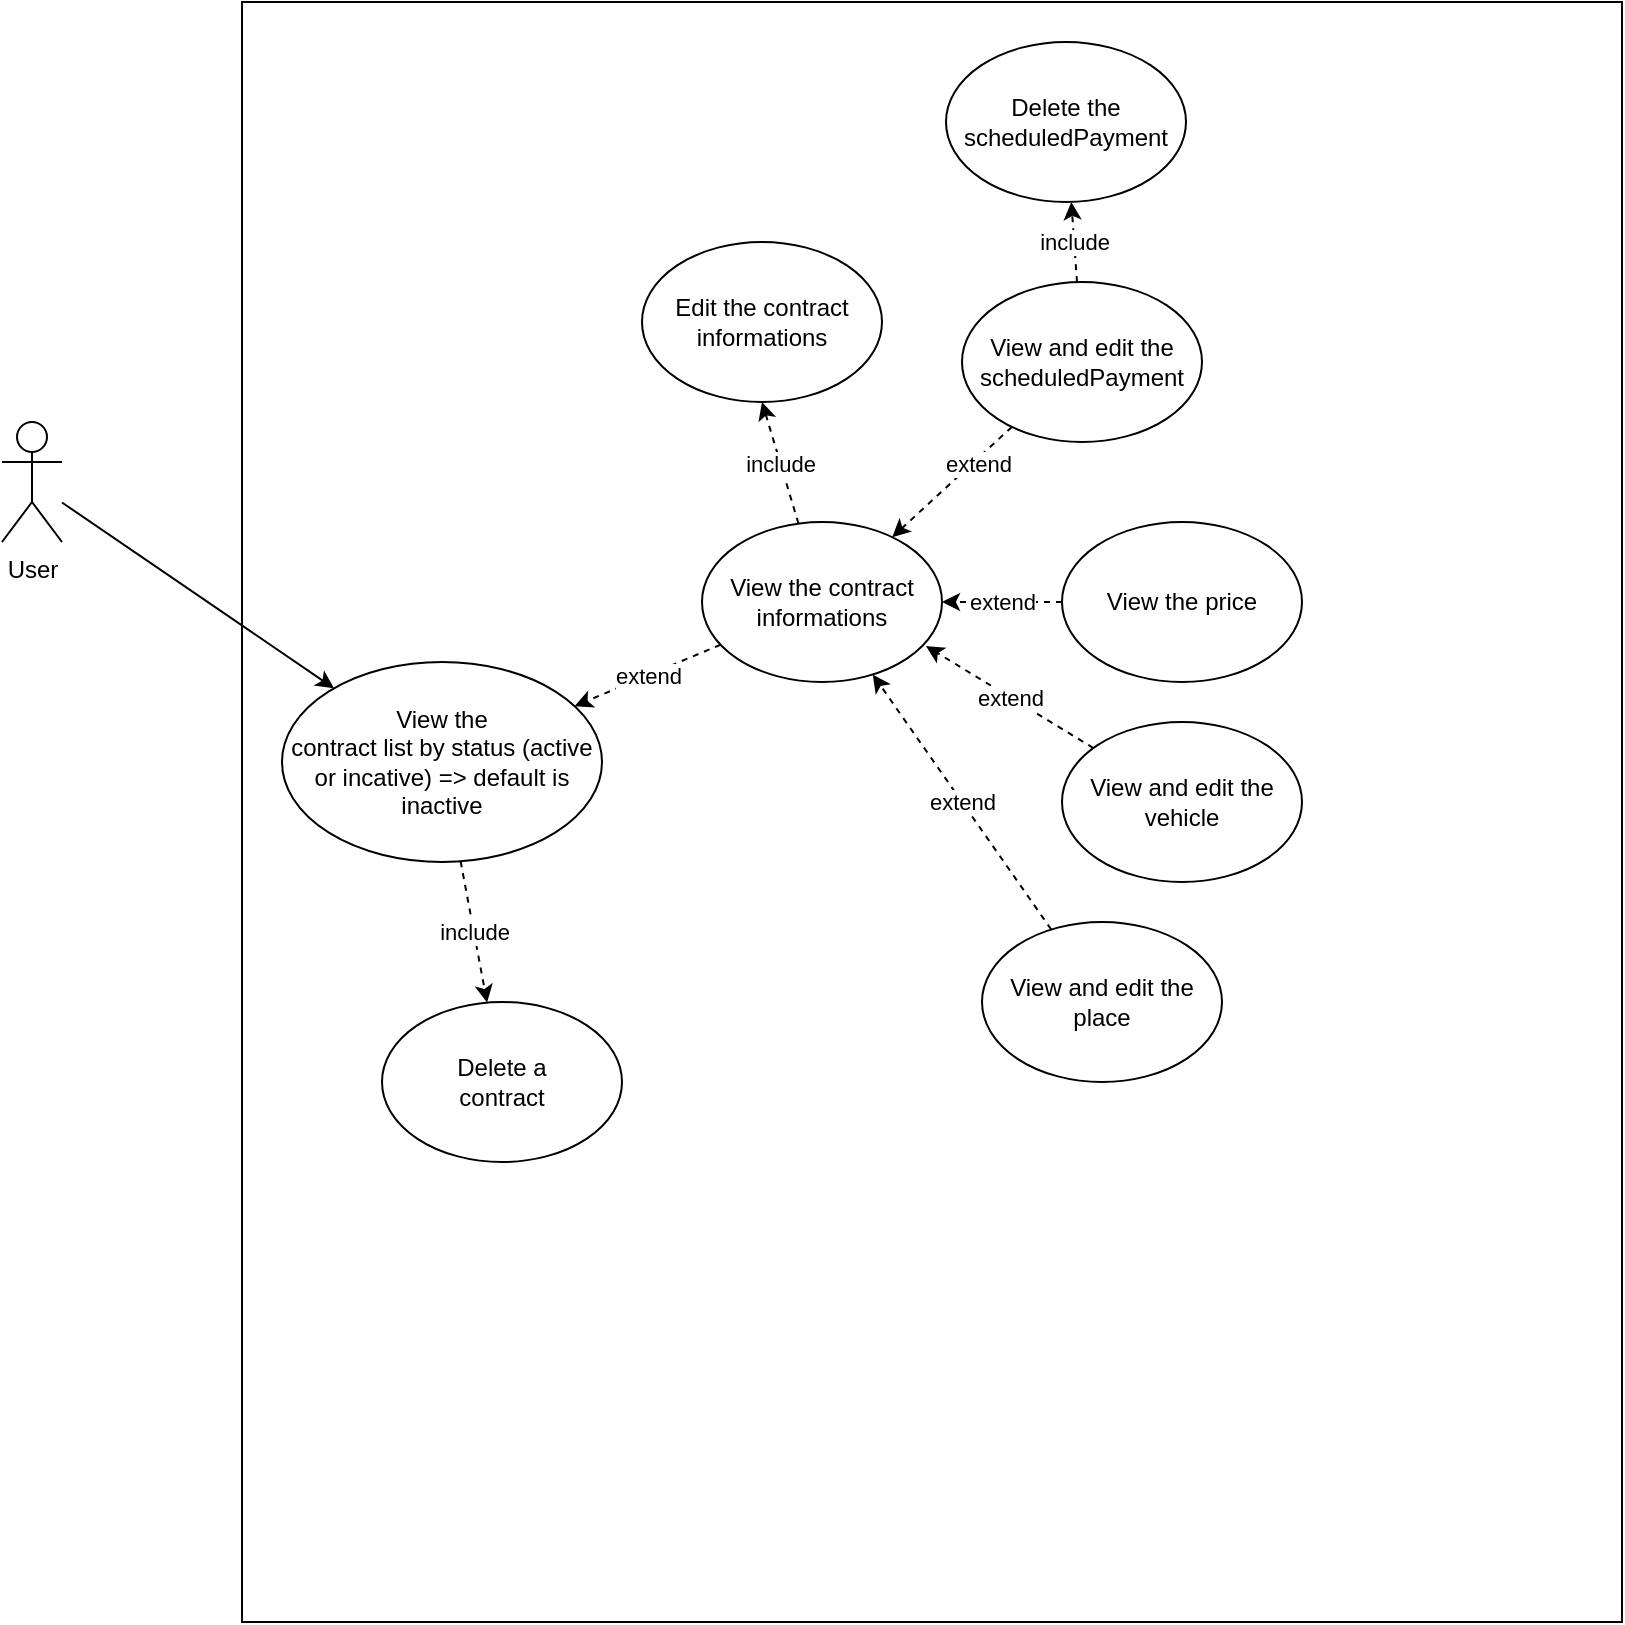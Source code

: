 <mxfile version="17.4.1" type="github">
  <diagram id="of0S8UAynmIaNODz66ca" name="Page-1">
    <mxGraphModel dx="1198" dy="1801" grid="1" gridSize="10" guides="1" tooltips="1" connect="1" arrows="1" fold="1" page="1" pageScale="1" pageWidth="827" pageHeight="1169" math="0" shadow="0">
      <root>
        <mxCell id="0" />
        <mxCell id="1" parent="0" />
        <mxCell id="fSTteMF8z2QigW8o2vhk-1" value="" style="rounded=0;whiteSpace=wrap;html=1;" vertex="1" parent="1">
          <mxGeometry x="270" y="-320" width="690" height="810" as="geometry" />
        </mxCell>
        <mxCell id="fSTteMF8z2QigW8o2vhk-2" style="rounded=0;orthogonalLoop=1;jettySize=auto;html=1;" edge="1" parent="1" source="fSTteMF8z2QigW8o2vhk-3" target="fSTteMF8z2QigW8o2vhk-6">
          <mxGeometry relative="1" as="geometry" />
        </mxCell>
        <mxCell id="fSTteMF8z2QigW8o2vhk-3" value="User" style="shape=umlActor;verticalLabelPosition=bottom;verticalAlign=top;html=1;outlineConnect=0;" vertex="1" parent="1">
          <mxGeometry x="150" y="-110" width="30" height="60" as="geometry" />
        </mxCell>
        <mxCell id="fSTteMF8z2QigW8o2vhk-5" value="include" style="edgeStyle=none;rounded=0;orthogonalLoop=1;jettySize=auto;html=1;dashed=1;" edge="1" parent="1" source="fSTteMF8z2QigW8o2vhk-6" target="fSTteMF8z2QigW8o2vhk-10">
          <mxGeometry relative="1" as="geometry" />
        </mxCell>
        <mxCell id="fSTteMF8z2QigW8o2vhk-6" value="&lt;div&gt;View the &lt;br&gt;&lt;/div&gt;&lt;div&gt;contract list by status (active or incative) =&amp;gt; default is inactive&lt;br&gt;&lt;/div&gt;" style="ellipse;whiteSpace=wrap;html=1;" vertex="1" parent="1">
          <mxGeometry x="290" y="10" width="160" height="100" as="geometry" />
        </mxCell>
        <mxCell id="fSTteMF8z2QigW8o2vhk-7" value="extend" style="edgeStyle=none;rounded=0;orthogonalLoop=1;jettySize=auto;html=1;dashed=1;" edge="1" parent="1" source="fSTteMF8z2QigW8o2vhk-9" target="fSTteMF8z2QigW8o2vhk-6">
          <mxGeometry relative="1" as="geometry" />
        </mxCell>
        <mxCell id="fSTteMF8z2QigW8o2vhk-8" value="include" style="edgeStyle=none;rounded=0;orthogonalLoop=1;jettySize=auto;html=1;entryX=0.5;entryY=1;entryDx=0;entryDy=0;dashed=1;" edge="1" parent="1" source="fSTteMF8z2QigW8o2vhk-9" target="fSTteMF8z2QigW8o2vhk-19">
          <mxGeometry relative="1" as="geometry" />
        </mxCell>
        <mxCell id="fSTteMF8z2QigW8o2vhk-9" value="&lt;div&gt;View the contract&lt;br&gt;&lt;/div&gt;&lt;div&gt;informations &lt;br&gt;&lt;/div&gt;" style="ellipse;whiteSpace=wrap;html=1;" vertex="1" parent="1">
          <mxGeometry x="500" y="-60" width="120" height="80" as="geometry" />
        </mxCell>
        <mxCell id="fSTteMF8z2QigW8o2vhk-10" value="&lt;div&gt;Delete a&lt;br&gt;&lt;/div&gt;&lt;div&gt;contract&lt;br&gt;&lt;/div&gt;" style="ellipse;whiteSpace=wrap;html=1;" vertex="1" parent="1">
          <mxGeometry x="340" y="180" width="120" height="80" as="geometry" />
        </mxCell>
        <mxCell id="fSTteMF8z2QigW8o2vhk-12" style="edgeStyle=none;rounded=0;orthogonalLoop=1;jettySize=auto;html=1;dashed=1;" edge="1" parent="1" source="fSTteMF8z2QigW8o2vhk-15" target="fSTteMF8z2QigW8o2vhk-9">
          <mxGeometry relative="1" as="geometry" />
        </mxCell>
        <mxCell id="fSTteMF8z2QigW8o2vhk-13" value="extend" style="edgeLabel;html=1;align=center;verticalAlign=middle;resizable=0;points=[];" vertex="1" connectable="0" parent="fSTteMF8z2QigW8o2vhk-12">
          <mxGeometry x="-0.367" y="1" relative="1" as="geometry">
            <mxPoint x="1" as="offset" />
          </mxGeometry>
        </mxCell>
        <mxCell id="fSTteMF8z2QigW8o2vhk-14" value="include" style="edgeStyle=none;rounded=0;orthogonalLoop=1;jettySize=auto;html=1;dashed=1;" edge="1" parent="1" source="fSTteMF8z2QigW8o2vhk-15" target="fSTteMF8z2QigW8o2vhk-20">
          <mxGeometry relative="1" as="geometry" />
        </mxCell>
        <mxCell id="fSTteMF8z2QigW8o2vhk-15" value="&lt;div&gt;View and edit the scheduledPayment&lt;br&gt;&lt;/div&gt;" style="ellipse;whiteSpace=wrap;html=1;" vertex="1" parent="1">
          <mxGeometry x="630" y="-180" width="120" height="80" as="geometry" />
        </mxCell>
        <mxCell id="fSTteMF8z2QigW8o2vhk-16" value="extend" style="edgeStyle=none;rounded=0;orthogonalLoop=1;jettySize=auto;html=1;entryX=1;entryY=0.5;entryDx=0;entryDy=0;dashed=1;" edge="1" parent="1" source="fSTteMF8z2QigW8o2vhk-18" target="fSTteMF8z2QigW8o2vhk-9">
          <mxGeometry relative="1" as="geometry" />
        </mxCell>
        <mxCell id="fSTteMF8z2QigW8o2vhk-18" value="&lt;div&gt;View the price&lt;br&gt;&lt;/div&gt;" style="ellipse;whiteSpace=wrap;html=1;" vertex="1" parent="1">
          <mxGeometry x="680" y="-60" width="120" height="80" as="geometry" />
        </mxCell>
        <mxCell id="fSTteMF8z2QigW8o2vhk-19" value="&lt;div&gt;Edit the contract &lt;br&gt;&lt;/div&gt;&lt;div&gt;informations&lt;br&gt;&lt;/div&gt;" style="ellipse;whiteSpace=wrap;html=1;" vertex="1" parent="1">
          <mxGeometry x="470" y="-200" width="120" height="80" as="geometry" />
        </mxCell>
        <mxCell id="fSTteMF8z2QigW8o2vhk-20" value="&lt;div&gt;Delete the scheduledPayment&lt;/div&gt;" style="ellipse;whiteSpace=wrap;html=1;" vertex="1" parent="1">
          <mxGeometry x="622" y="-300" width="120" height="80" as="geometry" />
        </mxCell>
        <mxCell id="fSTteMF8z2QigW8o2vhk-25" value="&lt;div&gt;View and edit the vehicle&lt;br&gt;&lt;/div&gt;" style="ellipse;whiteSpace=wrap;html=1;" vertex="1" parent="1">
          <mxGeometry x="680" y="40" width="120" height="80" as="geometry" />
        </mxCell>
        <mxCell id="fSTteMF8z2QigW8o2vhk-26" value="extend" style="edgeStyle=none;rounded=0;orthogonalLoop=1;jettySize=auto;html=1;entryX=0.933;entryY=0.775;entryDx=0;entryDy=0;dashed=1;entryPerimeter=0;" edge="1" parent="1" source="fSTteMF8z2QigW8o2vhk-25" target="fSTteMF8z2QigW8o2vhk-9">
          <mxGeometry relative="1" as="geometry">
            <mxPoint x="690" y="-10" as="sourcePoint" />
            <mxPoint x="630" y="-10" as="targetPoint" />
          </mxGeometry>
        </mxCell>
        <mxCell id="fSTteMF8z2QigW8o2vhk-27" value="&lt;div&gt;View and edit the place&lt;br&gt;&lt;/div&gt;" style="ellipse;whiteSpace=wrap;html=1;" vertex="1" parent="1">
          <mxGeometry x="640" y="140" width="120" height="80" as="geometry" />
        </mxCell>
        <mxCell id="fSTteMF8z2QigW8o2vhk-28" value="extend" style="edgeStyle=none;rounded=0;orthogonalLoop=1;jettySize=auto;html=1;dashed=1;" edge="1" parent="1" source="fSTteMF8z2QigW8o2vhk-27" target="fSTteMF8z2QigW8o2vhk-9">
          <mxGeometry relative="1" as="geometry">
            <mxPoint x="705.713" y="63.013" as="sourcePoint" />
            <mxPoint x="621.96" y="12" as="targetPoint" />
          </mxGeometry>
        </mxCell>
      </root>
    </mxGraphModel>
  </diagram>
</mxfile>
